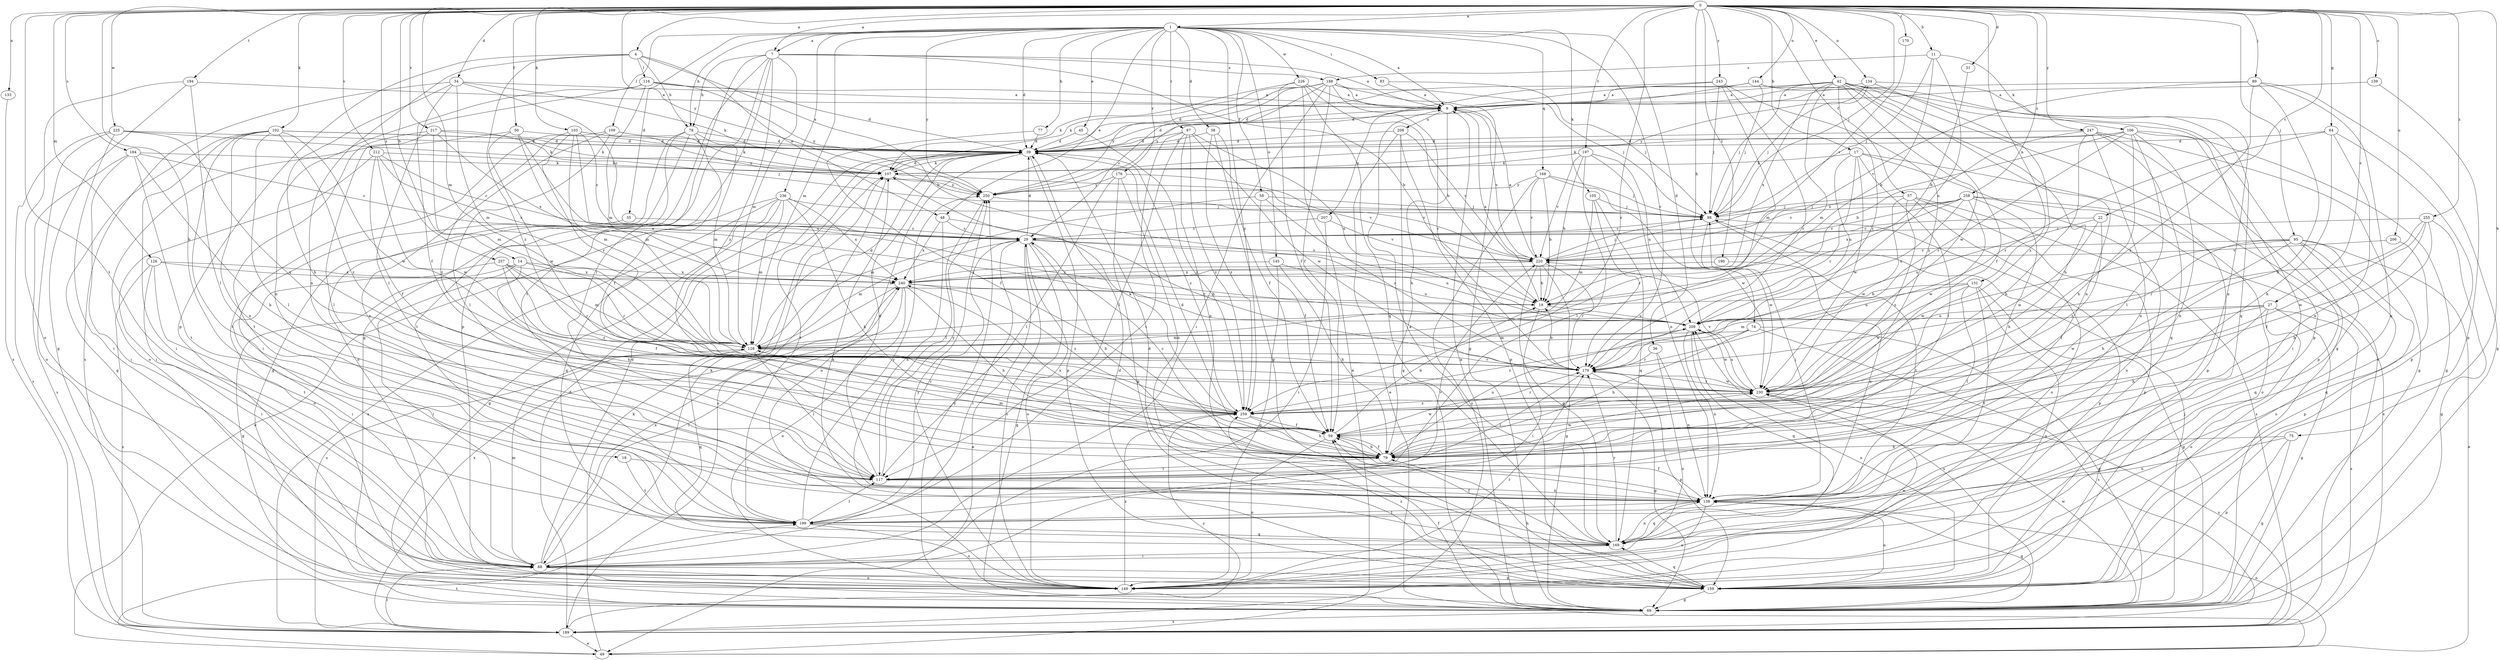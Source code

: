 strict digraph  {
0;
1;
4;
7;
9;
11;
14;
17;
18;
19;
22;
27;
29;
31;
34;
35;
36;
38;
39;
42;
45;
48;
49;
50;
57;
58;
59;
64;
69;
74;
75;
77;
78;
79;
83;
87;
88;
89;
95;
98;
102;
103;
105;
106;
107;
109;
116;
117;
126;
128;
131;
133;
134;
138;
139;
144;
145;
149;
159;
168;
169;
170;
176;
179;
184;
188;
189;
190;
194;
197;
199;
206;
207;
208;
209;
212;
217;
220;
225;
226;
230;
236;
240;
243;
247;
250;
255;
257;
258;
259;
0 -> 1  [label=a];
0 -> 4  [label=a];
0 -> 7  [label=a];
0 -> 11  [label=b];
0 -> 14  [label=b];
0 -> 17  [label=b];
0 -> 18  [label=b];
0 -> 22  [label=c];
0 -> 27  [label=c];
0 -> 31  [label=d];
0 -> 34  [label=d];
0 -> 42  [label=e];
0 -> 50  [label=f];
0 -> 57  [label=f];
0 -> 64  [label=g];
0 -> 74  [label=h];
0 -> 75  [label=h];
0 -> 89  [label=j];
0 -> 95  [label=j];
0 -> 98  [label=j];
0 -> 102  [label=k];
0 -> 103  [label=k];
0 -> 126  [label=m];
0 -> 128  [label=m];
0 -> 131  [label=n];
0 -> 133  [label=n];
0 -> 134  [label=n];
0 -> 139  [label=o];
0 -> 144  [label=o];
0 -> 170  [label=r];
0 -> 184  [label=s];
0 -> 190  [label=t];
0 -> 194  [label=t];
0 -> 197  [label=t];
0 -> 199  [label=t];
0 -> 206  [label=u];
0 -> 212  [label=v];
0 -> 217  [label=v];
0 -> 225  [label=w];
0 -> 243  [label=y];
0 -> 247  [label=y];
0 -> 250  [label=y];
0 -> 255  [label=z];
0 -> 257  [label=z];
0 -> 258  [label=z];
0 -> 259  [label=z];
1 -> 7  [label=a];
1 -> 9  [label=a];
1 -> 35  [label=d];
1 -> 36  [label=d];
1 -> 38  [label=d];
1 -> 39  [label=d];
1 -> 45  [label=e];
1 -> 48  [label=e];
1 -> 58  [label=f];
1 -> 77  [label=h];
1 -> 78  [label=h];
1 -> 83  [label=i];
1 -> 87  [label=i];
1 -> 105  [label=k];
1 -> 109  [label=l];
1 -> 128  [label=m];
1 -> 145  [label=o];
1 -> 168  [label=q];
1 -> 176  [label=r];
1 -> 179  [label=r];
1 -> 226  [label=w];
1 -> 236  [label=x];
1 -> 250  [label=y];
1 -> 259  [label=z];
4 -> 19  [label=b];
4 -> 48  [label=e];
4 -> 78  [label=h];
4 -> 116  [label=l];
4 -> 138  [label=n];
4 -> 159  [label=p];
4 -> 259  [label=z];
7 -> 9  [label=a];
7 -> 19  [label=b];
7 -> 69  [label=g];
7 -> 78  [label=h];
7 -> 117  [label=l];
7 -> 128  [label=m];
7 -> 159  [label=p];
7 -> 188  [label=s];
7 -> 199  [label=t];
7 -> 259  [label=z];
9 -> 39  [label=d];
9 -> 79  [label=h];
9 -> 207  [label=u];
9 -> 208  [label=u];
9 -> 220  [label=v];
11 -> 19  [label=b];
11 -> 98  [label=j];
11 -> 106  [label=k];
11 -> 188  [label=s];
11 -> 209  [label=u];
14 -> 69  [label=g];
14 -> 79  [label=h];
14 -> 88  [label=i];
14 -> 179  [label=r];
14 -> 240  [label=x];
17 -> 107  [label=k];
17 -> 117  [label=l];
17 -> 149  [label=o];
17 -> 159  [label=p];
17 -> 179  [label=r];
17 -> 209  [label=u];
17 -> 230  [label=w];
18 -> 117  [label=l];
18 -> 199  [label=t];
19 -> 9  [label=a];
19 -> 88  [label=i];
19 -> 209  [label=u];
22 -> 29  [label=c];
22 -> 209  [label=u];
22 -> 230  [label=w];
22 -> 259  [label=z];
27 -> 69  [label=g];
27 -> 79  [label=h];
27 -> 128  [label=m];
27 -> 149  [label=o];
27 -> 189  [label=s];
27 -> 209  [label=u];
27 -> 230  [label=w];
29 -> 39  [label=d];
29 -> 49  [label=e];
29 -> 69  [label=g];
29 -> 79  [label=h];
29 -> 88  [label=i];
29 -> 128  [label=m];
29 -> 149  [label=o];
29 -> 209  [label=u];
29 -> 220  [label=v];
31 -> 19  [label=b];
34 -> 9  [label=a];
34 -> 29  [label=c];
34 -> 59  [label=f];
34 -> 79  [label=h];
34 -> 107  [label=k];
34 -> 128  [label=m];
34 -> 189  [label=s];
35 -> 29  [label=c];
35 -> 149  [label=o];
36 -> 138  [label=n];
36 -> 149  [label=o];
36 -> 179  [label=r];
38 -> 39  [label=d];
38 -> 59  [label=f];
38 -> 159  [label=p];
38 -> 259  [label=z];
39 -> 107  [label=k];
39 -> 149  [label=o];
39 -> 159  [label=p];
39 -> 199  [label=t];
39 -> 259  [label=z];
42 -> 9  [label=a];
42 -> 39  [label=d];
42 -> 59  [label=f];
42 -> 69  [label=g];
42 -> 98  [label=j];
42 -> 128  [label=m];
42 -> 138  [label=n];
42 -> 159  [label=p];
42 -> 179  [label=r];
42 -> 189  [label=s];
42 -> 230  [label=w];
42 -> 240  [label=x];
45 -> 39  [label=d];
45 -> 259  [label=z];
48 -> 29  [label=c];
48 -> 138  [label=n];
48 -> 179  [label=r];
48 -> 240  [label=x];
49 -> 107  [label=k];
49 -> 138  [label=n];
49 -> 199  [label=t];
50 -> 39  [label=d];
50 -> 128  [label=m];
50 -> 149  [label=o];
50 -> 209  [label=u];
50 -> 230  [label=w];
57 -> 98  [label=j];
57 -> 149  [label=o];
57 -> 159  [label=p];
57 -> 189  [label=s];
57 -> 230  [label=w];
57 -> 259  [label=z];
58 -> 59  [label=f];
58 -> 98  [label=j];
58 -> 128  [label=m];
58 -> 179  [label=r];
59 -> 19  [label=b];
59 -> 79  [label=h];
59 -> 149  [label=o];
59 -> 230  [label=w];
64 -> 39  [label=d];
64 -> 79  [label=h];
64 -> 138  [label=n];
64 -> 159  [label=p];
64 -> 179  [label=r];
69 -> 9  [label=a];
69 -> 59  [label=f];
69 -> 98  [label=j];
69 -> 189  [label=s];
69 -> 209  [label=u];
69 -> 230  [label=w];
69 -> 250  [label=y];
74 -> 69  [label=g];
74 -> 79  [label=h];
74 -> 128  [label=m];
74 -> 189  [label=s];
74 -> 259  [label=z];
75 -> 69  [label=g];
75 -> 79  [label=h];
75 -> 138  [label=n];
75 -> 159  [label=p];
77 -> 39  [label=d];
77 -> 59  [label=f];
78 -> 39  [label=d];
78 -> 59  [label=f];
78 -> 69  [label=g];
78 -> 128  [label=m];
78 -> 149  [label=o];
78 -> 199  [label=t];
79 -> 29  [label=c];
79 -> 39  [label=d];
79 -> 59  [label=f];
79 -> 117  [label=l];
79 -> 128  [label=m];
79 -> 209  [label=u];
79 -> 230  [label=w];
79 -> 240  [label=x];
83 -> 9  [label=a];
83 -> 98  [label=j];
87 -> 39  [label=d];
87 -> 117  [label=l];
87 -> 138  [label=n];
87 -> 199  [label=t];
87 -> 209  [label=u];
87 -> 230  [label=w];
87 -> 259  [label=z];
88 -> 39  [label=d];
88 -> 107  [label=k];
88 -> 128  [label=m];
88 -> 149  [label=o];
88 -> 159  [label=p];
88 -> 240  [label=x];
89 -> 9  [label=a];
89 -> 69  [label=g];
89 -> 79  [label=h];
89 -> 169  [label=q];
89 -> 220  [label=v];
89 -> 259  [label=z];
95 -> 49  [label=e];
95 -> 59  [label=f];
95 -> 79  [label=h];
95 -> 149  [label=o];
95 -> 159  [label=p];
95 -> 169  [label=q];
95 -> 220  [label=v];
95 -> 230  [label=w];
98 -> 29  [label=c];
98 -> 159  [label=p];
98 -> 199  [label=t];
98 -> 230  [label=w];
102 -> 39  [label=d];
102 -> 69  [label=g];
102 -> 88  [label=i];
102 -> 107  [label=k];
102 -> 117  [label=l];
102 -> 138  [label=n];
102 -> 199  [label=t];
102 -> 230  [label=w];
102 -> 259  [label=z];
103 -> 29  [label=c];
103 -> 39  [label=d];
103 -> 128  [label=m];
103 -> 179  [label=r];
103 -> 209  [label=u];
103 -> 250  [label=y];
103 -> 259  [label=z];
105 -> 98  [label=j];
105 -> 128  [label=m];
105 -> 169  [label=q];
105 -> 179  [label=r];
106 -> 39  [label=d];
106 -> 69  [label=g];
106 -> 79  [label=h];
106 -> 88  [label=i];
106 -> 107  [label=k];
106 -> 117  [label=l];
106 -> 138  [label=n];
106 -> 179  [label=r];
106 -> 240  [label=x];
107 -> 39  [label=d];
107 -> 189  [label=s];
107 -> 220  [label=v];
107 -> 250  [label=y];
109 -> 39  [label=d];
109 -> 88  [label=i];
109 -> 107  [label=k];
109 -> 117  [label=l];
109 -> 138  [label=n];
116 -> 9  [label=a];
116 -> 39  [label=d];
116 -> 117  [label=l];
116 -> 128  [label=m];
116 -> 138  [label=n];
116 -> 250  [label=y];
117 -> 39  [label=d];
117 -> 138  [label=n];
117 -> 250  [label=y];
126 -> 19  [label=b];
126 -> 88  [label=i];
126 -> 189  [label=s];
126 -> 199  [label=t];
126 -> 240  [label=x];
128 -> 39  [label=d];
128 -> 117  [label=l];
128 -> 169  [label=q];
128 -> 179  [label=r];
131 -> 19  [label=b];
131 -> 69  [label=g];
131 -> 117  [label=l];
131 -> 149  [label=o];
131 -> 199  [label=t];
131 -> 209  [label=u];
131 -> 230  [label=w];
133 -> 189  [label=s];
134 -> 9  [label=a];
134 -> 98  [label=j];
134 -> 138  [label=n];
134 -> 250  [label=y];
134 -> 259  [label=z];
138 -> 59  [label=f];
138 -> 69  [label=g];
138 -> 98  [label=j];
138 -> 149  [label=o];
138 -> 169  [label=q];
138 -> 199  [label=t];
139 -> 9  [label=a];
139 -> 159  [label=p];
144 -> 9  [label=a];
144 -> 39  [label=d];
144 -> 79  [label=h];
144 -> 98  [label=j];
144 -> 169  [label=q];
145 -> 79  [label=h];
145 -> 149  [label=o];
145 -> 209  [label=u];
145 -> 240  [label=x];
149 -> 29  [label=c];
149 -> 179  [label=r];
149 -> 230  [label=w];
149 -> 250  [label=y];
149 -> 259  [label=z];
159 -> 39  [label=d];
159 -> 69  [label=g];
159 -> 79  [label=h];
159 -> 138  [label=n];
159 -> 169  [label=q];
159 -> 209  [label=u];
159 -> 259  [label=z];
168 -> 19  [label=b];
168 -> 98  [label=j];
168 -> 189  [label=s];
168 -> 220  [label=v];
168 -> 230  [label=w];
168 -> 250  [label=y];
169 -> 9  [label=a];
169 -> 39  [label=d];
169 -> 59  [label=f];
169 -> 88  [label=i];
169 -> 107  [label=k];
169 -> 138  [label=n];
169 -> 179  [label=r];
170 -> 220  [label=v];
176 -> 117  [label=l];
176 -> 138  [label=n];
176 -> 159  [label=p];
176 -> 220  [label=v];
176 -> 250  [label=y];
179 -> 19  [label=b];
179 -> 69  [label=g];
179 -> 117  [label=l];
179 -> 159  [label=p];
179 -> 230  [label=w];
184 -> 29  [label=c];
184 -> 79  [label=h];
184 -> 88  [label=i];
184 -> 107  [label=k];
184 -> 189  [label=s];
184 -> 199  [label=t];
188 -> 9  [label=a];
188 -> 29  [label=c];
188 -> 39  [label=d];
188 -> 59  [label=f];
188 -> 69  [label=g];
188 -> 88  [label=i];
188 -> 98  [label=j];
188 -> 107  [label=k];
188 -> 179  [label=r];
188 -> 250  [label=y];
189 -> 39  [label=d];
189 -> 49  [label=e];
189 -> 88  [label=i];
189 -> 240  [label=x];
189 -> 259  [label=z];
190 -> 138  [label=n];
190 -> 240  [label=x];
194 -> 9  [label=a];
194 -> 69  [label=g];
194 -> 117  [label=l];
194 -> 149  [label=o];
197 -> 19  [label=b];
197 -> 107  [label=k];
197 -> 117  [label=l];
197 -> 138  [label=n];
197 -> 209  [label=u];
197 -> 220  [label=v];
199 -> 29  [label=c];
199 -> 117  [label=l];
199 -> 149  [label=o];
199 -> 169  [label=q];
199 -> 220  [label=v];
199 -> 250  [label=y];
206 -> 169  [label=q];
206 -> 220  [label=v];
207 -> 29  [label=c];
207 -> 88  [label=i];
207 -> 220  [label=v];
208 -> 39  [label=d];
208 -> 49  [label=e];
208 -> 69  [label=g];
208 -> 159  [label=p];
208 -> 220  [label=v];
209 -> 128  [label=m];
209 -> 138  [label=n];
209 -> 169  [label=q];
209 -> 230  [label=w];
212 -> 29  [label=c];
212 -> 59  [label=f];
212 -> 88  [label=i];
212 -> 107  [label=k];
212 -> 230  [label=w];
212 -> 240  [label=x];
217 -> 39  [label=d];
217 -> 98  [label=j];
217 -> 117  [label=l];
217 -> 128  [label=m];
217 -> 199  [label=t];
217 -> 240  [label=x];
220 -> 9  [label=a];
220 -> 19  [label=b];
220 -> 69  [label=g];
220 -> 98  [label=j];
220 -> 169  [label=q];
220 -> 179  [label=r];
220 -> 240  [label=x];
225 -> 39  [label=d];
225 -> 88  [label=i];
225 -> 107  [label=k];
225 -> 149  [label=o];
225 -> 189  [label=s];
225 -> 259  [label=z];
226 -> 9  [label=a];
226 -> 19  [label=b];
226 -> 49  [label=e];
226 -> 59  [label=f];
226 -> 107  [label=k];
226 -> 169  [label=q];
230 -> 179  [label=r];
230 -> 189  [label=s];
230 -> 209  [label=u];
230 -> 220  [label=v];
230 -> 259  [label=z];
236 -> 49  [label=e];
236 -> 69  [label=g];
236 -> 79  [label=h];
236 -> 98  [label=j];
236 -> 128  [label=m];
236 -> 169  [label=q];
236 -> 189  [label=s];
236 -> 240  [label=x];
240 -> 19  [label=b];
240 -> 79  [label=h];
240 -> 88  [label=i];
240 -> 149  [label=o];
240 -> 189  [label=s];
240 -> 259  [label=z];
243 -> 9  [label=a];
243 -> 98  [label=j];
243 -> 128  [label=m];
243 -> 179  [label=r];
243 -> 250  [label=y];
243 -> 259  [label=z];
247 -> 19  [label=b];
247 -> 39  [label=d];
247 -> 69  [label=g];
247 -> 79  [label=h];
247 -> 138  [label=n];
247 -> 159  [label=p];
247 -> 169  [label=q];
250 -> 98  [label=j];
250 -> 117  [label=l];
255 -> 29  [label=c];
255 -> 59  [label=f];
255 -> 69  [label=g];
255 -> 79  [label=h];
255 -> 179  [label=r];
255 -> 230  [label=w];
257 -> 59  [label=f];
257 -> 88  [label=i];
257 -> 128  [label=m];
257 -> 179  [label=r];
257 -> 240  [label=x];
257 -> 259  [label=z];
258 -> 29  [label=c];
258 -> 79  [label=h];
258 -> 98  [label=j];
258 -> 149  [label=o];
258 -> 189  [label=s];
258 -> 209  [label=u];
258 -> 220  [label=v];
258 -> 230  [label=w];
258 -> 240  [label=x];
259 -> 59  [label=f];
259 -> 79  [label=h];
259 -> 107  [label=k];
259 -> 179  [label=r];
}
